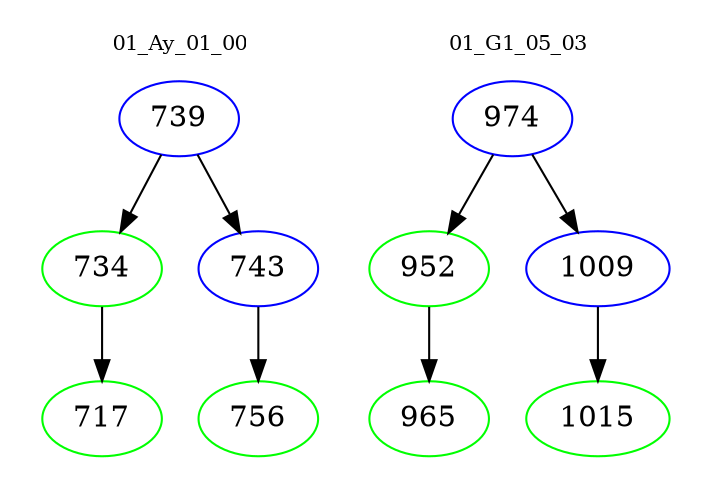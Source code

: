 digraph{
subgraph cluster_0 {
color = white
label = "01_Ay_01_00";
fontsize=10;
T0_739 [label="739", color="blue"]
T0_739 -> T0_734 [color="black"]
T0_734 [label="734", color="green"]
T0_734 -> T0_717 [color="black"]
T0_717 [label="717", color="green"]
T0_739 -> T0_743 [color="black"]
T0_743 [label="743", color="blue"]
T0_743 -> T0_756 [color="black"]
T0_756 [label="756", color="green"]
}
subgraph cluster_1 {
color = white
label = "01_G1_05_03";
fontsize=10;
T1_974 [label="974", color="blue"]
T1_974 -> T1_952 [color="black"]
T1_952 [label="952", color="green"]
T1_952 -> T1_965 [color="black"]
T1_965 [label="965", color="green"]
T1_974 -> T1_1009 [color="black"]
T1_1009 [label="1009", color="blue"]
T1_1009 -> T1_1015 [color="black"]
T1_1015 [label="1015", color="green"]
}
}
